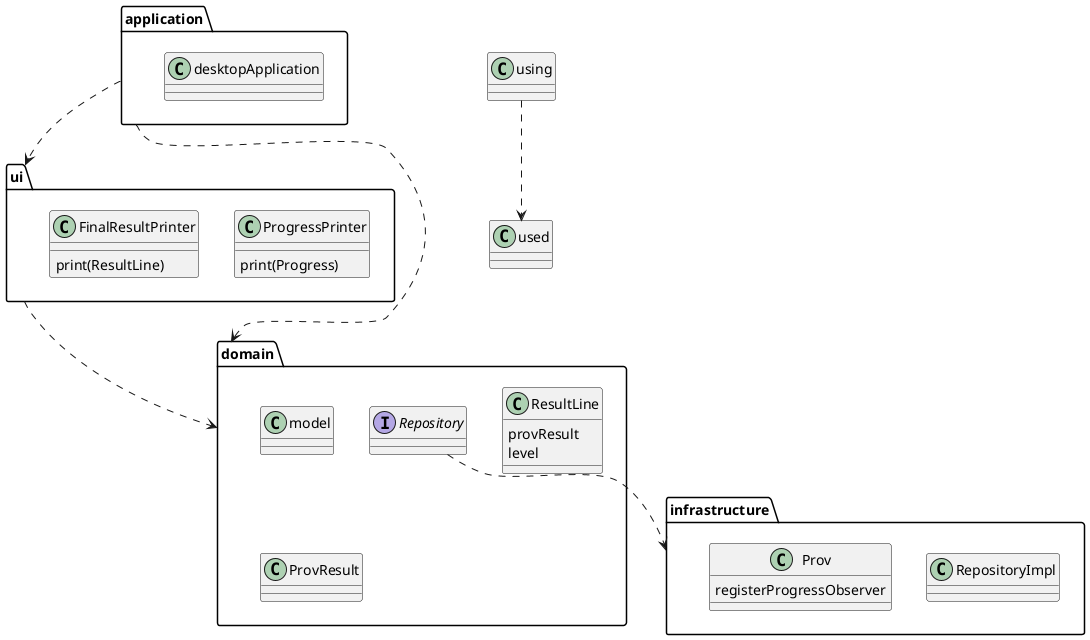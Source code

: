 @startuml

package application {
  class desktopApplication

}

package ui {
  class ProgressPrinter {
    print(Progress)
  }
  class FinalResultPrinter {
    print(ResultLine)
  }
}
application ..> ui
ui ..> domain

package domain {
  class model
  class ResultLine {
    provResult
    level
  }
  class ProvResult
  interface Repository
}
application ..> domain

package infrastructure {
  class RepositoryImpl
  class Prov {
    registerProgressObserver
  }
}
Repository ..> infrastructure

using ..> used
@enduml